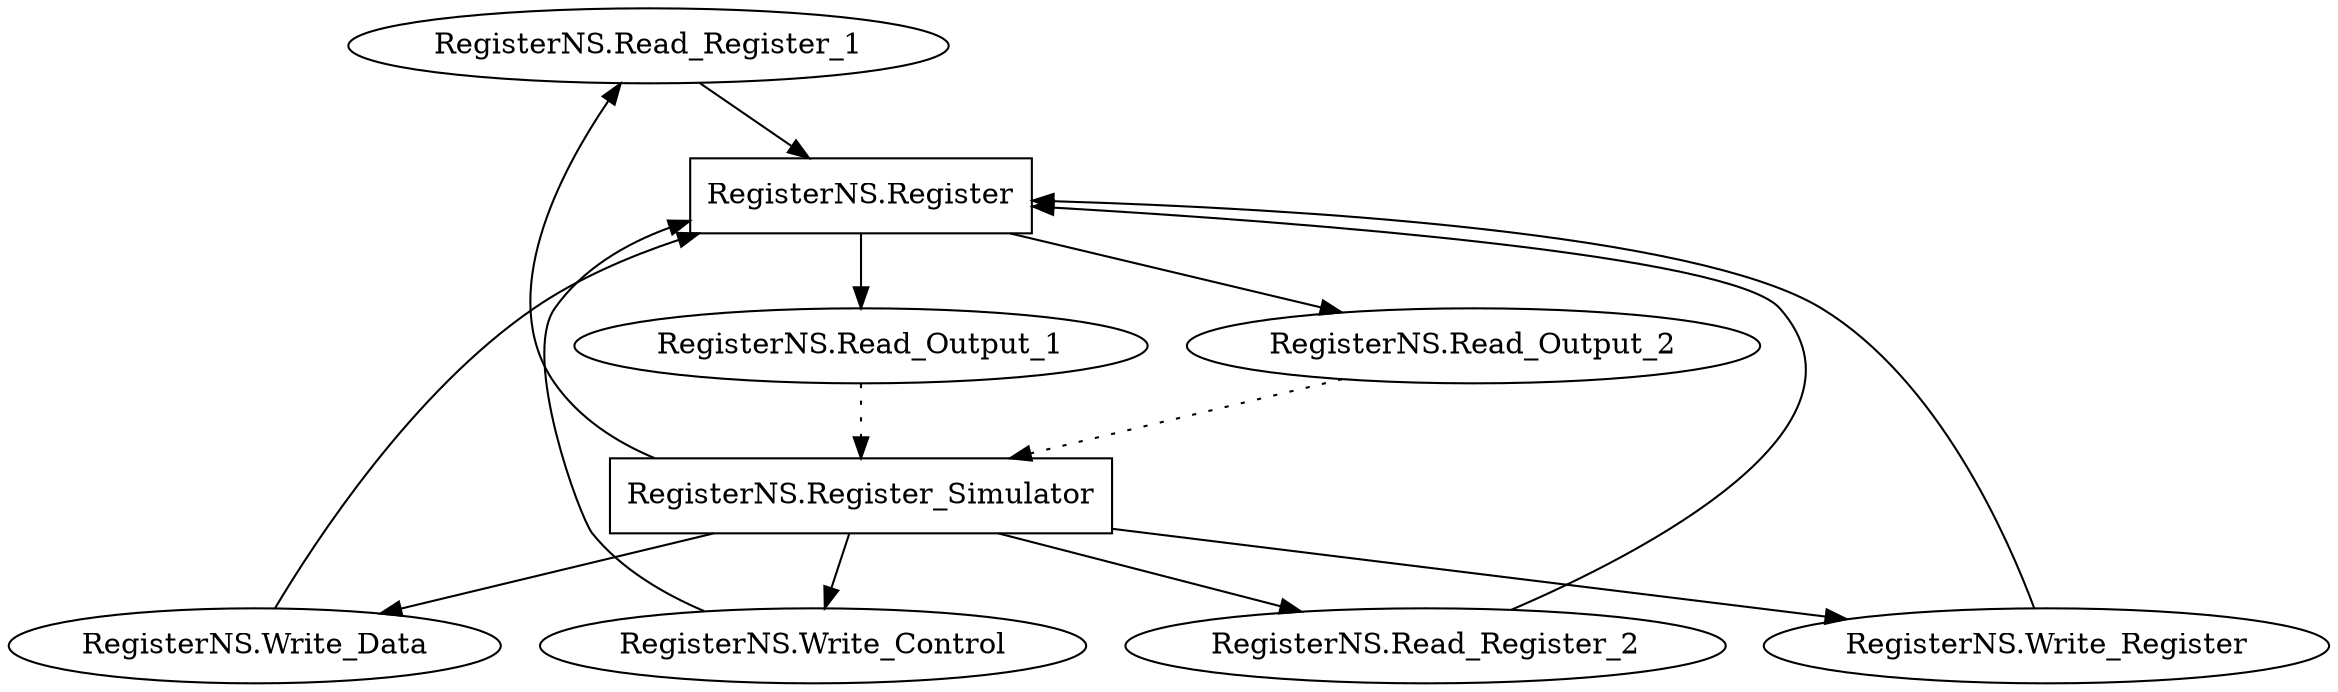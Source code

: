digraph Register {
"RegisterNS.Read_Register_1" [shape=oval];
"RegisterNS.Read_Register_2" [shape=oval];
"RegisterNS.Write_Register" [shape=oval];
"RegisterNS.Write_Data" [shape=oval];
"RegisterNS.Write_Control" [shape=oval];
"RegisterNS.Read_Output_1" [shape=oval];
"RegisterNS.Read_Output_2" [shape=oval];
"RegisterNS.Register" [shape=box];
"RegisterNS.Register_Simulator" [shape=box];
"RegisterNS.Read_Register_1" -> "RegisterNS.Register";
"RegisterNS.Read_Register_2" -> "RegisterNS.Register";
"RegisterNS.Write_Register" -> "RegisterNS.Register";
"RegisterNS.Write_Data" -> "RegisterNS.Register";
"RegisterNS.Write_Control" -> "RegisterNS.Register";
"RegisterNS.Register_Simulator" -> "RegisterNS.Read_Register_1";
"RegisterNS.Register_Simulator" -> "RegisterNS.Read_Register_2";
"RegisterNS.Register_Simulator" -> "RegisterNS.Write_Register";
"RegisterNS.Register_Simulator" -> "RegisterNS.Write_Data";
"RegisterNS.Register_Simulator" -> "RegisterNS.Write_Control";
"RegisterNS.Register" -> "RegisterNS.Read_Output_1";
"RegisterNS.Register" -> "RegisterNS.Read_Output_2";
"RegisterNS.Read_Output_1" -> "RegisterNS.Register_Simulator" [style=dotted];
"RegisterNS.Read_Output_2" -> "RegisterNS.Register_Simulator" [style=dotted];
}
